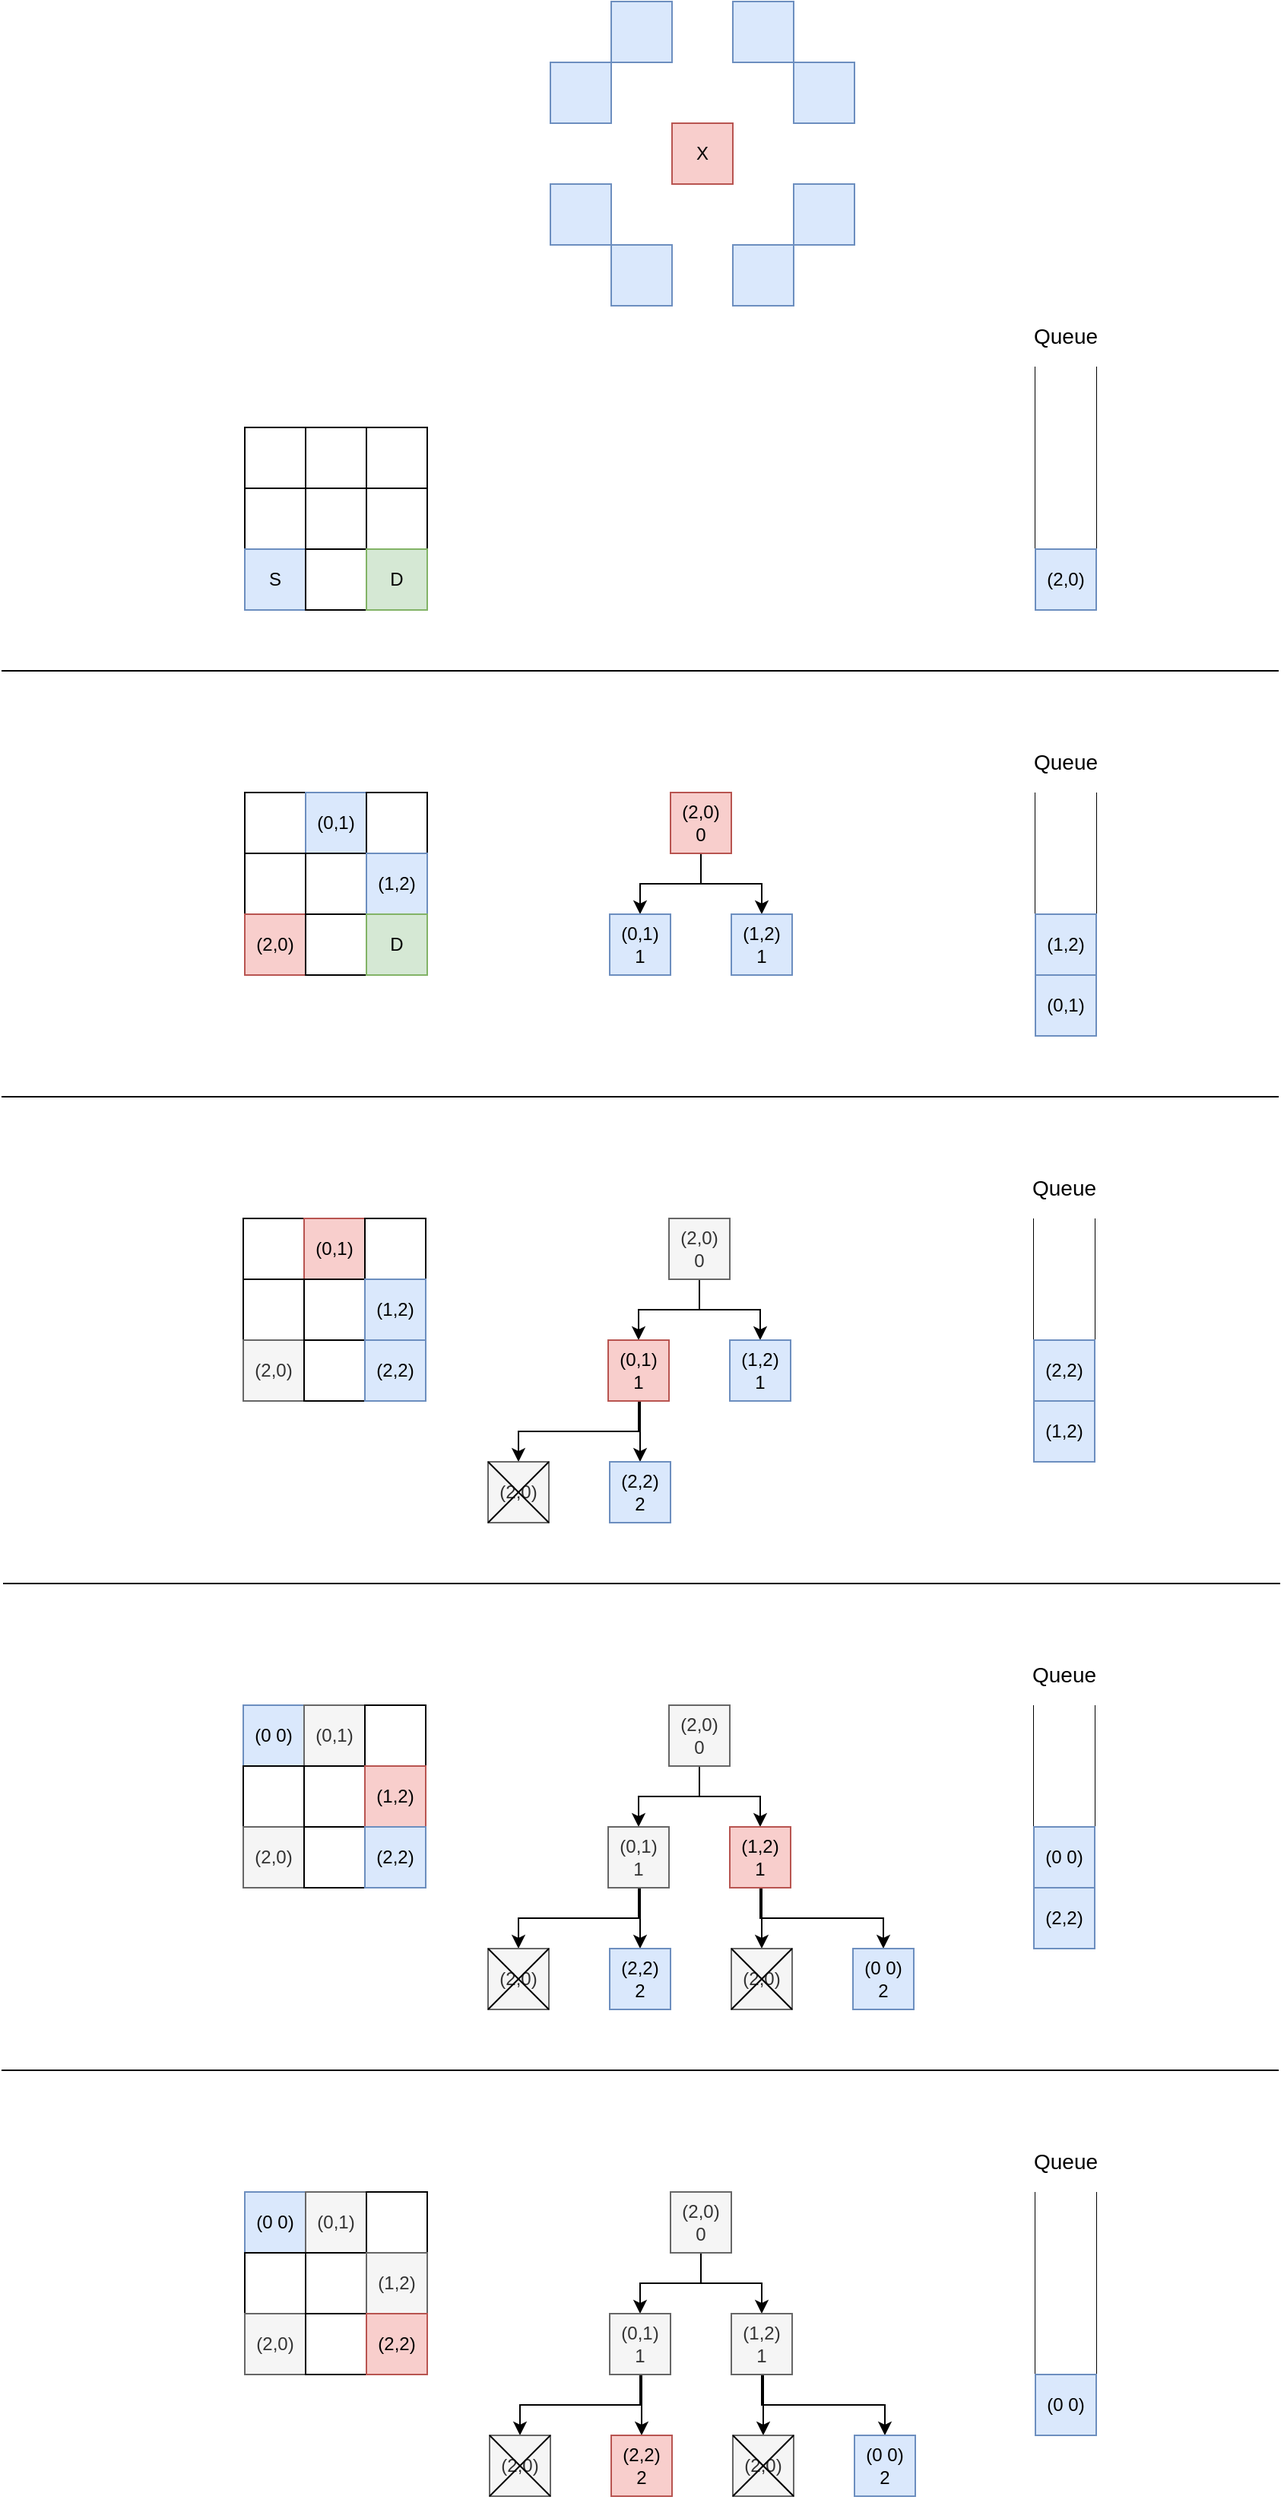 <mxfile version="14.8.2" type="device"><diagram id="E6b1hNDVfw7nUAlAtlBE" name="Page-1"><mxGraphModel dx="1422" dy="1905" grid="1" gridSize="10" guides="1" tooltips="1" connect="1" arrows="1" fold="1" page="1" pageScale="1" pageWidth="850" pageHeight="1100" math="0" shadow="0"><root><mxCell id="0"/><mxCell id="1" parent="0"/><mxCell id="1axakbGsWaQjfK4aBum8-3" value="" style="endArrow=none;html=1;" parent="1" edge="1"><mxGeometry width="50" height="50" relative="1" as="geometry"><mxPoint x="680" y="440" as="sourcePoint"/><mxPoint x="680" y="280" as="targetPoint"/></mxGeometry></mxCell><mxCell id="1axakbGsWaQjfK4aBum8-4" value="" style="endArrow=none;html=1;" parent="1" edge="1"><mxGeometry width="50" height="50" relative="1" as="geometry"><mxPoint x="720" y="440" as="sourcePoint"/><mxPoint x="720" y="280" as="targetPoint"/></mxGeometry></mxCell><mxCell id="1axakbGsWaQjfK4aBum8-6" value="" style="rounded=0;whiteSpace=wrap;html=1;strokeColor=none;" parent="1" vertex="1"><mxGeometry x="680" y="280" width="40" height="160" as="geometry"/></mxCell><mxCell id="1axakbGsWaQjfK4aBum8-7" value="" style="endArrow=none;html=1;exitX=0;exitY=1;exitDx=0;exitDy=0;entryX=1;entryY=1;entryDx=0;entryDy=0;" parent="1" source="1axakbGsWaQjfK4aBum8-6" target="1axakbGsWaQjfK4aBum8-6" edge="1"><mxGeometry width="50" height="50" relative="1" as="geometry"><mxPoint x="880" y="670" as="sourcePoint"/><mxPoint x="930" y="620" as="targetPoint"/></mxGeometry></mxCell><mxCell id="1axakbGsWaQjfK4aBum8-39" style="edgeStyle=orthogonalEdgeStyle;rounded=0;orthogonalLoop=1;jettySize=auto;html=1;" parent="1" source="1axakbGsWaQjfK4aBum8-8" target="1axakbGsWaQjfK4aBum8-38" edge="1"><mxGeometry relative="1" as="geometry"/></mxCell><mxCell id="1axakbGsWaQjfK4aBum8-48" style="edgeStyle=orthogonalEdgeStyle;rounded=0;orthogonalLoop=1;jettySize=auto;html=1;entryX=0.5;entryY=0;entryDx=0;entryDy=0;" parent="1" source="1axakbGsWaQjfK4aBum8-8" target="1axakbGsWaQjfK4aBum8-47" edge="1"><mxGeometry relative="1" as="geometry"/></mxCell><mxCell id="1axakbGsWaQjfK4aBum8-8" value="(2,0)&lt;br&gt;0" style="rounded=0;whiteSpace=wrap;html=1;fillColor=#f8cecc;strokeColor=#b85450;" parent="1" vertex="1"><mxGeometry x="440" y="280" width="40" height="40" as="geometry"/></mxCell><mxCell id="1axakbGsWaQjfK4aBum8-9" value="" style="rounded=0;whiteSpace=wrap;html=1;" parent="1" vertex="1"><mxGeometry x="160" y="280" width="40" height="40" as="geometry"/></mxCell><mxCell id="1axakbGsWaQjfK4aBum8-10" value="(0,1)" style="rounded=0;whiteSpace=wrap;html=1;fillColor=#dae8fc;strokeColor=#6c8ebf;" parent="1" vertex="1"><mxGeometry x="200" y="280" width="40" height="40" as="geometry"/></mxCell><mxCell id="1axakbGsWaQjfK4aBum8-11" value="" style="rounded=0;whiteSpace=wrap;html=1;" parent="1" vertex="1"><mxGeometry x="240" y="280" width="40" height="40" as="geometry"/></mxCell><mxCell id="1axakbGsWaQjfK4aBum8-13" value="" style="rounded=0;whiteSpace=wrap;html=1;" parent="1" vertex="1"><mxGeometry x="160" y="320" width="40" height="40" as="geometry"/></mxCell><mxCell id="1axakbGsWaQjfK4aBum8-14" value="" style="rounded=0;whiteSpace=wrap;html=1;" parent="1" vertex="1"><mxGeometry x="200" y="320" width="40" height="40" as="geometry"/></mxCell><mxCell id="1axakbGsWaQjfK4aBum8-15" value="(1,2)" style="rounded=0;whiteSpace=wrap;html=1;fillColor=#dae8fc;strokeColor=#6c8ebf;" parent="1" vertex="1"><mxGeometry x="240" y="320" width="40" height="40" as="geometry"/></mxCell><mxCell id="1axakbGsWaQjfK4aBum8-16" value="(2,0)" style="rounded=0;whiteSpace=wrap;html=1;fillColor=#f8cecc;strokeColor=#b85450;" parent="1" vertex="1"><mxGeometry x="160" y="360" width="40" height="40" as="geometry"/></mxCell><mxCell id="1axakbGsWaQjfK4aBum8-17" value="" style="rounded=0;whiteSpace=wrap;html=1;" parent="1" vertex="1"><mxGeometry x="200" y="360" width="40" height="40" as="geometry"/></mxCell><mxCell id="1axakbGsWaQjfK4aBum8-18" value="D" style="rounded=0;whiteSpace=wrap;html=1;fillColor=#d5e8d4;strokeColor=#82b366;" parent="1" vertex="1"><mxGeometry x="240" y="360" width="40" height="40" as="geometry"/></mxCell><mxCell id="1axakbGsWaQjfK4aBum8-19" value="X" style="rounded=0;whiteSpace=wrap;html=1;fillColor=#f8cecc;strokeColor=#b85450;" parent="1" vertex="1"><mxGeometry x="441" y="-160" width="40" height="40" as="geometry"/></mxCell><mxCell id="1axakbGsWaQjfK4aBum8-20" value="" style="rounded=0;whiteSpace=wrap;html=1;fillColor=#dae8fc;strokeColor=#6c8ebf;" parent="1" vertex="1"><mxGeometry x="361" y="-200" width="40" height="40" as="geometry"/></mxCell><mxCell id="1axakbGsWaQjfK4aBum8-21" value="" style="rounded=0;whiteSpace=wrap;html=1;fillColor=#dae8fc;strokeColor=#6c8ebf;" parent="1" vertex="1"><mxGeometry x="521" y="-200" width="40" height="40" as="geometry"/></mxCell><mxCell id="1axakbGsWaQjfK4aBum8-22" value="" style="rounded=0;whiteSpace=wrap;html=1;fillColor=#dae8fc;strokeColor=#6c8ebf;" parent="1" vertex="1"><mxGeometry x="401" y="-240" width="40" height="40" as="geometry"/></mxCell><mxCell id="1axakbGsWaQjfK4aBum8-23" value="" style="rounded=0;whiteSpace=wrap;html=1;fillColor=#dae8fc;strokeColor=#6c8ebf;" parent="1" vertex="1"><mxGeometry x="481" y="-240" width="40" height="40" as="geometry"/></mxCell><mxCell id="1axakbGsWaQjfK4aBum8-24" value="" style="rounded=0;whiteSpace=wrap;html=1;fillColor=#dae8fc;strokeColor=#6c8ebf;" parent="1" vertex="1"><mxGeometry x="481" y="-80" width="40" height="40" as="geometry"/></mxCell><mxCell id="1axakbGsWaQjfK4aBum8-25" value="" style="rounded=0;whiteSpace=wrap;html=1;fillColor=#dae8fc;strokeColor=#6c8ebf;" parent="1" vertex="1"><mxGeometry x="521" y="-120" width="40" height="40" as="geometry"/></mxCell><mxCell id="1axakbGsWaQjfK4aBum8-26" value="" style="rounded=0;whiteSpace=wrap;html=1;fillColor=#dae8fc;strokeColor=#6c8ebf;" parent="1" vertex="1"><mxGeometry x="361" y="-120" width="40" height="40" as="geometry"/></mxCell><mxCell id="1axakbGsWaQjfK4aBum8-27" value="" style="rounded=0;whiteSpace=wrap;html=1;fillColor=#dae8fc;strokeColor=#6c8ebf;" parent="1" vertex="1"><mxGeometry x="401" y="-80" width="40" height="40" as="geometry"/></mxCell><mxCell id="1axakbGsWaQjfK4aBum8-28" value="" style="rounded=0;whiteSpace=wrap;html=1;" parent="1" vertex="1"><mxGeometry x="160" y="40" width="40" height="40" as="geometry"/></mxCell><mxCell id="1axakbGsWaQjfK4aBum8-29" value="" style="rounded=0;whiteSpace=wrap;html=1;" parent="1" vertex="1"><mxGeometry x="200" y="40" width="40" height="40" as="geometry"/></mxCell><mxCell id="1axakbGsWaQjfK4aBum8-30" value="" style="rounded=0;whiteSpace=wrap;html=1;" parent="1" vertex="1"><mxGeometry x="240" y="40" width="40" height="40" as="geometry"/></mxCell><mxCell id="1axakbGsWaQjfK4aBum8-31" value="" style="rounded=0;whiteSpace=wrap;html=1;" parent="1" vertex="1"><mxGeometry x="160" y="80" width="40" height="40" as="geometry"/></mxCell><mxCell id="1axakbGsWaQjfK4aBum8-32" value="" style="rounded=0;whiteSpace=wrap;html=1;" parent="1" vertex="1"><mxGeometry x="200" y="80" width="40" height="40" as="geometry"/></mxCell><mxCell id="1axakbGsWaQjfK4aBum8-33" value="" style="rounded=0;whiteSpace=wrap;html=1;" parent="1" vertex="1"><mxGeometry x="240" y="80" width="40" height="40" as="geometry"/></mxCell><mxCell id="1axakbGsWaQjfK4aBum8-34" value="S" style="rounded=0;whiteSpace=wrap;html=1;fillColor=#dae8fc;strokeColor=#6c8ebf;" parent="1" vertex="1"><mxGeometry x="160" y="120" width="40" height="40" as="geometry"/></mxCell><mxCell id="1axakbGsWaQjfK4aBum8-35" value="" style="rounded=0;whiteSpace=wrap;html=1;" parent="1" vertex="1"><mxGeometry x="200" y="120" width="40" height="40" as="geometry"/></mxCell><mxCell id="1axakbGsWaQjfK4aBum8-36" value="D" style="rounded=0;whiteSpace=wrap;html=1;fillColor=#d5e8d4;strokeColor=#82b366;" parent="1" vertex="1"><mxGeometry x="240" y="120" width="40" height="40" as="geometry"/></mxCell><mxCell id="1axakbGsWaQjfK4aBum8-38" value="(0,1)&lt;br&gt;1" style="rounded=0;whiteSpace=wrap;html=1;fillColor=#dae8fc;strokeColor=#6c8ebf;" parent="1" vertex="1"><mxGeometry x="400" y="360" width="40" height="40" as="geometry"/></mxCell><mxCell id="1axakbGsWaQjfK4aBum8-41" value="" style="endArrow=none;html=1;" parent="1" edge="1"><mxGeometry width="50" height="50" relative="1" as="geometry"><mxPoint x="680" y="160" as="sourcePoint"/><mxPoint x="680" as="targetPoint"/></mxGeometry></mxCell><mxCell id="1axakbGsWaQjfK4aBum8-42" value="" style="endArrow=none;html=1;" parent="1" edge="1"><mxGeometry width="50" height="50" relative="1" as="geometry"><mxPoint x="720" y="160" as="sourcePoint"/><mxPoint x="720" as="targetPoint"/></mxGeometry></mxCell><mxCell id="1axakbGsWaQjfK4aBum8-43" value="" style="rounded=0;whiteSpace=wrap;html=1;strokeColor=none;" parent="1" vertex="1"><mxGeometry x="680" width="40" height="160" as="geometry"/></mxCell><mxCell id="1axakbGsWaQjfK4aBum8-44" value="" style="endArrow=none;html=1;exitX=0;exitY=1;exitDx=0;exitDy=0;entryX=1;entryY=1;entryDx=0;entryDy=0;" parent="1" source="1axakbGsWaQjfK4aBum8-43" target="1axakbGsWaQjfK4aBum8-43" edge="1"><mxGeometry width="50" height="50" relative="1" as="geometry"><mxPoint x="880" y="390" as="sourcePoint"/><mxPoint x="930" y="340" as="targetPoint"/></mxGeometry></mxCell><mxCell id="1axakbGsWaQjfK4aBum8-45" value="(2,0)" style="rounded=0;whiteSpace=wrap;html=1;fillColor=#dae8fc;strokeColor=#6c8ebf;" parent="1" vertex="1"><mxGeometry x="680" y="120" width="40" height="40" as="geometry"/></mxCell><mxCell id="1axakbGsWaQjfK4aBum8-46" value="(0,1)" style="rounded=0;whiteSpace=wrap;html=1;fillColor=#dae8fc;strokeColor=#6c8ebf;" parent="1" vertex="1"><mxGeometry x="680" y="400" width="40" height="40" as="geometry"/></mxCell><mxCell id="1axakbGsWaQjfK4aBum8-47" value="(1,2)&lt;br&gt;1" style="rounded=0;whiteSpace=wrap;html=1;fillColor=#dae8fc;strokeColor=#6c8ebf;" parent="1" vertex="1"><mxGeometry x="480" y="360" width="40" height="40" as="geometry"/></mxCell><mxCell id="1axakbGsWaQjfK4aBum8-52" value="Queue" style="text;html=1;strokeColor=none;fillColor=none;align=center;verticalAlign=middle;whiteSpace=wrap;rounded=0;fontSize=14;" parent="1" vertex="1"><mxGeometry x="680" y="-30" width="40" height="20" as="geometry"/></mxCell><mxCell id="1axakbGsWaQjfK4aBum8-53" value="Queue" style="text;html=1;strokeColor=none;fillColor=none;align=center;verticalAlign=middle;whiteSpace=wrap;rounded=0;fontSize=14;" parent="1" vertex="1"><mxGeometry x="680" y="250" width="40" height="20" as="geometry"/></mxCell><mxCell id="1axakbGsWaQjfK4aBum8-59" value="(1,2)" style="rounded=0;whiteSpace=wrap;html=1;fillColor=#dae8fc;strokeColor=#6c8ebf;" parent="1" vertex="1"><mxGeometry x="680" y="360" width="40" height="40" as="geometry"/></mxCell><mxCell id="1axakbGsWaQjfK4aBum8-60" value="" style="endArrow=none;html=1;" parent="1" edge="1"><mxGeometry width="50" height="50" relative="1" as="geometry"><mxPoint x="679" y="720" as="sourcePoint"/><mxPoint x="679" y="560" as="targetPoint"/></mxGeometry></mxCell><mxCell id="1axakbGsWaQjfK4aBum8-61" value="" style="endArrow=none;html=1;" parent="1" edge="1"><mxGeometry width="50" height="50" relative="1" as="geometry"><mxPoint x="719" y="720" as="sourcePoint"/><mxPoint x="719" y="560" as="targetPoint"/></mxGeometry></mxCell><mxCell id="1axakbGsWaQjfK4aBum8-62" value="" style="rounded=0;whiteSpace=wrap;html=1;strokeColor=none;" parent="1" vertex="1"><mxGeometry x="679" y="560" width="40" height="160" as="geometry"/></mxCell><mxCell id="1axakbGsWaQjfK4aBum8-63" value="" style="endArrow=none;html=1;exitX=0;exitY=1;exitDx=0;exitDy=0;entryX=1;entryY=1;entryDx=0;entryDy=0;" parent="1" source="1axakbGsWaQjfK4aBum8-62" target="1axakbGsWaQjfK4aBum8-62" edge="1"><mxGeometry width="50" height="50" relative="1" as="geometry"><mxPoint x="879" y="950" as="sourcePoint"/><mxPoint x="929" y="900" as="targetPoint"/></mxGeometry></mxCell><mxCell id="1axakbGsWaQjfK4aBum8-64" style="edgeStyle=orthogonalEdgeStyle;rounded=0;orthogonalLoop=1;jettySize=auto;html=1;" parent="1" source="1axakbGsWaQjfK4aBum8-66" target="1axakbGsWaQjfK4aBum8-76" edge="1"><mxGeometry relative="1" as="geometry"/></mxCell><mxCell id="1axakbGsWaQjfK4aBum8-65" style="edgeStyle=orthogonalEdgeStyle;rounded=0;orthogonalLoop=1;jettySize=auto;html=1;entryX=0.5;entryY=0;entryDx=0;entryDy=0;" parent="1" source="1axakbGsWaQjfK4aBum8-66" target="1axakbGsWaQjfK4aBum8-78" edge="1"><mxGeometry relative="1" as="geometry"/></mxCell><mxCell id="1axakbGsWaQjfK4aBum8-66" value="(2,0)&lt;br&gt;0" style="rounded=0;whiteSpace=wrap;html=1;fillColor=#f5f5f5;strokeColor=#666666;fontColor=#333333;" parent="1" vertex="1"><mxGeometry x="439" y="560" width="40" height="40" as="geometry"/></mxCell><mxCell id="1axakbGsWaQjfK4aBum8-67" value="" style="rounded=0;whiteSpace=wrap;html=1;" parent="1" vertex="1"><mxGeometry x="159" y="560" width="40" height="40" as="geometry"/></mxCell><mxCell id="1axakbGsWaQjfK4aBum8-68" value="(0,1)" style="rounded=0;whiteSpace=wrap;html=1;fillColor=#f8cecc;strokeColor=#b85450;" parent="1" vertex="1"><mxGeometry x="199" y="560" width="40" height="40" as="geometry"/></mxCell><mxCell id="1axakbGsWaQjfK4aBum8-69" value="" style="rounded=0;whiteSpace=wrap;html=1;" parent="1" vertex="1"><mxGeometry x="239" y="560" width="40" height="40" as="geometry"/></mxCell><mxCell id="1axakbGsWaQjfK4aBum8-70" value="" style="rounded=0;whiteSpace=wrap;html=1;" parent="1" vertex="1"><mxGeometry x="159" y="600" width="40" height="40" as="geometry"/></mxCell><mxCell id="1axakbGsWaQjfK4aBum8-71" value="" style="rounded=0;whiteSpace=wrap;html=1;" parent="1" vertex="1"><mxGeometry x="199" y="600" width="40" height="40" as="geometry"/></mxCell><mxCell id="1axakbGsWaQjfK4aBum8-72" value="(1,2)" style="rounded=0;whiteSpace=wrap;html=1;fillColor=#dae8fc;strokeColor=#6c8ebf;" parent="1" vertex="1"><mxGeometry x="239" y="600" width="40" height="40" as="geometry"/></mxCell><mxCell id="1axakbGsWaQjfK4aBum8-73" value="(2,0)" style="rounded=0;whiteSpace=wrap;html=1;fillColor=#f5f5f5;strokeColor=#666666;fontColor=#333333;" parent="1" vertex="1"><mxGeometry x="159" y="640" width="40" height="40" as="geometry"/></mxCell><mxCell id="1axakbGsWaQjfK4aBum8-74" value="" style="rounded=0;whiteSpace=wrap;html=1;" parent="1" vertex="1"><mxGeometry x="199" y="640" width="40" height="40" as="geometry"/></mxCell><mxCell id="1axakbGsWaQjfK4aBum8-75" value="(2,2)" style="rounded=0;whiteSpace=wrap;html=1;fillColor=#dae8fc;strokeColor=#6c8ebf;" parent="1" vertex="1"><mxGeometry x="239" y="640" width="40" height="40" as="geometry"/></mxCell><mxCell id="1axakbGsWaQjfK4aBum8-88" value="" style="edgeStyle=orthogonalEdgeStyle;rounded=0;orthogonalLoop=1;jettySize=auto;html=1;fontSize=14;" parent="1" source="1axakbGsWaQjfK4aBum8-76" target="1axakbGsWaQjfK4aBum8-85" edge="1"><mxGeometry relative="1" as="geometry"><Array as="points"><mxPoint x="420" y="690"/><mxPoint x="420" y="690"/></Array></mxGeometry></mxCell><mxCell id="1axakbGsWaQjfK4aBum8-91" style="edgeStyle=orthogonalEdgeStyle;rounded=0;orthogonalLoop=1;jettySize=auto;html=1;entryX=0.5;entryY=0;entryDx=0;entryDy=0;fontSize=14;" parent="1" source="1axakbGsWaQjfK4aBum8-76" target="1axakbGsWaQjfK4aBum8-90" edge="1"><mxGeometry relative="1" as="geometry"><Array as="points"><mxPoint x="419" y="700"/><mxPoint x="340" y="700"/></Array></mxGeometry></mxCell><mxCell id="1axakbGsWaQjfK4aBum8-76" value="(0,1)&lt;br&gt;1" style="rounded=0;whiteSpace=wrap;html=1;fillColor=#f8cecc;strokeColor=#b85450;" parent="1" vertex="1"><mxGeometry x="399" y="640" width="40" height="40" as="geometry"/></mxCell><mxCell id="1axakbGsWaQjfK4aBum8-78" value="(1,2)&lt;br&gt;1" style="rounded=0;whiteSpace=wrap;html=1;fillColor=#dae8fc;strokeColor=#6c8ebf;" parent="1" vertex="1"><mxGeometry x="479" y="640" width="40" height="40" as="geometry"/></mxCell><mxCell id="1axakbGsWaQjfK4aBum8-79" value="Queue" style="text;html=1;strokeColor=none;fillColor=none;align=center;verticalAlign=middle;whiteSpace=wrap;rounded=0;fontSize=14;" parent="1" vertex="1"><mxGeometry x="679" y="530" width="40" height="20" as="geometry"/></mxCell><mxCell id="1axakbGsWaQjfK4aBum8-80" value="(1,2)" style="rounded=0;whiteSpace=wrap;html=1;fillColor=#dae8fc;strokeColor=#6c8ebf;" parent="1" vertex="1"><mxGeometry x="679" y="680" width="40" height="40" as="geometry"/></mxCell><mxCell id="1axakbGsWaQjfK4aBum8-85" value="(2,2)&lt;br&gt;2" style="rounded=0;whiteSpace=wrap;html=1;fillColor=#dae8fc;strokeColor=#6c8ebf;" parent="1" vertex="1"><mxGeometry x="400" y="720" width="40" height="40" as="geometry"/></mxCell><mxCell id="1axakbGsWaQjfK4aBum8-89" value="(2,2)" style="rounded=0;whiteSpace=wrap;html=1;fillColor=#dae8fc;strokeColor=#6c8ebf;" parent="1" vertex="1"><mxGeometry x="679" y="640" width="40" height="40" as="geometry"/></mxCell><mxCell id="1axakbGsWaQjfK4aBum8-90" value="(2,0)" style="rounded=0;whiteSpace=wrap;html=1;fillColor=#f5f5f5;strokeColor=#666666;fontColor=#333333;" parent="1" vertex="1"><mxGeometry x="320" y="720" width="40" height="40" as="geometry"/></mxCell><mxCell id="1axakbGsWaQjfK4aBum8-92" value="" style="endArrow=none;html=1;fontSize=14;entryX=1;entryY=1;entryDx=0;entryDy=0;exitX=0;exitY=0;exitDx=0;exitDy=0;" parent="1" source="1axakbGsWaQjfK4aBum8-90" target="1axakbGsWaQjfK4aBum8-90" edge="1"><mxGeometry width="50" height="50" relative="1" as="geometry"><mxPoint x="200" y="610" as="sourcePoint"/><mxPoint x="250" y="560" as="targetPoint"/></mxGeometry></mxCell><mxCell id="1axakbGsWaQjfK4aBum8-93" value="" style="endArrow=none;html=1;fontSize=14;entryX=1;entryY=0;entryDx=0;entryDy=0;exitX=0;exitY=1;exitDx=0;exitDy=0;" parent="1" source="1axakbGsWaQjfK4aBum8-90" target="1axakbGsWaQjfK4aBum8-90" edge="1"><mxGeometry width="50" height="50" relative="1" as="geometry"><mxPoint x="200" y="610" as="sourcePoint"/><mxPoint x="250" y="560" as="targetPoint"/></mxGeometry></mxCell><mxCell id="1axakbGsWaQjfK4aBum8-94" value="" style="endArrow=none;html=1;" parent="1" edge="1"><mxGeometry width="50" height="50" relative="1" as="geometry"><mxPoint x="679" y="1040" as="sourcePoint"/><mxPoint x="679" y="880" as="targetPoint"/></mxGeometry></mxCell><mxCell id="1axakbGsWaQjfK4aBum8-95" value="" style="endArrow=none;html=1;" parent="1" edge="1"><mxGeometry width="50" height="50" relative="1" as="geometry"><mxPoint x="719" y="1040" as="sourcePoint"/><mxPoint x="719" y="880" as="targetPoint"/></mxGeometry></mxCell><mxCell id="1axakbGsWaQjfK4aBum8-96" value="" style="rounded=0;whiteSpace=wrap;html=1;strokeColor=none;" parent="1" vertex="1"><mxGeometry x="679" y="880" width="40" height="160" as="geometry"/></mxCell><mxCell id="1axakbGsWaQjfK4aBum8-97" value="" style="endArrow=none;html=1;exitX=0;exitY=1;exitDx=0;exitDy=0;entryX=1;entryY=1;entryDx=0;entryDy=0;" parent="1" source="1axakbGsWaQjfK4aBum8-96" target="1axakbGsWaQjfK4aBum8-96" edge="1"><mxGeometry width="50" height="50" relative="1" as="geometry"><mxPoint x="879" y="1270" as="sourcePoint"/><mxPoint x="929" y="1220" as="targetPoint"/></mxGeometry></mxCell><mxCell id="1axakbGsWaQjfK4aBum8-98" style="edgeStyle=orthogonalEdgeStyle;rounded=0;orthogonalLoop=1;jettySize=auto;html=1;" parent="1" source="1axakbGsWaQjfK4aBum8-100" target="1axakbGsWaQjfK4aBum8-112" edge="1"><mxGeometry relative="1" as="geometry"/></mxCell><mxCell id="1axakbGsWaQjfK4aBum8-99" style="edgeStyle=orthogonalEdgeStyle;rounded=0;orthogonalLoop=1;jettySize=auto;html=1;entryX=0.5;entryY=0;entryDx=0;entryDy=0;" parent="1" source="1axakbGsWaQjfK4aBum8-100" target="1axakbGsWaQjfK4aBum8-113" edge="1"><mxGeometry relative="1" as="geometry"/></mxCell><mxCell id="1axakbGsWaQjfK4aBum8-100" value="(2,0)&lt;br&gt;0" style="rounded=0;whiteSpace=wrap;html=1;fillColor=#f5f5f5;strokeColor=#666666;fontColor=#333333;" parent="1" vertex="1"><mxGeometry x="439" y="880" width="40" height="40" as="geometry"/></mxCell><mxCell id="1axakbGsWaQjfK4aBum8-101" value="(0 0)" style="rounded=0;whiteSpace=wrap;html=1;fillColor=#dae8fc;strokeColor=#6c8ebf;" parent="1" vertex="1"><mxGeometry x="159" y="880" width="40" height="40" as="geometry"/></mxCell><mxCell id="1axakbGsWaQjfK4aBum8-102" value="(0,1)" style="rounded=0;whiteSpace=wrap;html=1;fillColor=#f5f5f5;strokeColor=#666666;fontColor=#333333;" parent="1" vertex="1"><mxGeometry x="199" y="880" width="40" height="40" as="geometry"/></mxCell><mxCell id="1axakbGsWaQjfK4aBum8-103" value="" style="rounded=0;whiteSpace=wrap;html=1;" parent="1" vertex="1"><mxGeometry x="239" y="880" width="40" height="40" as="geometry"/></mxCell><mxCell id="1axakbGsWaQjfK4aBum8-104" value="" style="rounded=0;whiteSpace=wrap;html=1;" parent="1" vertex="1"><mxGeometry x="159" y="920" width="40" height="40" as="geometry"/></mxCell><mxCell id="1axakbGsWaQjfK4aBum8-105" value="" style="rounded=0;whiteSpace=wrap;html=1;" parent="1" vertex="1"><mxGeometry x="199" y="920" width="40" height="40" as="geometry"/></mxCell><mxCell id="1axakbGsWaQjfK4aBum8-106" value="(1,2)" style="rounded=0;whiteSpace=wrap;html=1;fillColor=#f8cecc;strokeColor=#b85450;" parent="1" vertex="1"><mxGeometry x="239" y="920" width="40" height="40" as="geometry"/></mxCell><mxCell id="1axakbGsWaQjfK4aBum8-107" value="(2,0)" style="rounded=0;whiteSpace=wrap;html=1;fillColor=#f5f5f5;strokeColor=#666666;fontColor=#333333;" parent="1" vertex="1"><mxGeometry x="159" y="960" width="40" height="40" as="geometry"/></mxCell><mxCell id="1axakbGsWaQjfK4aBum8-108" value="" style="rounded=0;whiteSpace=wrap;html=1;" parent="1" vertex="1"><mxGeometry x="199" y="960" width="40" height="40" as="geometry"/></mxCell><mxCell id="1axakbGsWaQjfK4aBum8-109" value="(2,2)" style="rounded=0;whiteSpace=wrap;html=1;fillColor=#dae8fc;strokeColor=#6c8ebf;" parent="1" vertex="1"><mxGeometry x="239" y="960" width="40" height="40" as="geometry"/></mxCell><mxCell id="1axakbGsWaQjfK4aBum8-110" value="" style="edgeStyle=orthogonalEdgeStyle;rounded=0;orthogonalLoop=1;jettySize=auto;html=1;fontSize=14;" parent="1" source="1axakbGsWaQjfK4aBum8-112" target="1axakbGsWaQjfK4aBum8-116" edge="1"><mxGeometry relative="1" as="geometry"><Array as="points"><mxPoint x="420" y="1010"/><mxPoint x="420" y="1010"/></Array></mxGeometry></mxCell><mxCell id="1axakbGsWaQjfK4aBum8-111" style="edgeStyle=orthogonalEdgeStyle;rounded=0;orthogonalLoop=1;jettySize=auto;html=1;entryX=0.5;entryY=0;entryDx=0;entryDy=0;fontSize=14;" parent="1" source="1axakbGsWaQjfK4aBum8-112" target="1axakbGsWaQjfK4aBum8-118" edge="1"><mxGeometry relative="1" as="geometry"><Array as="points"><mxPoint x="419" y="1020"/><mxPoint x="340" y="1020"/></Array></mxGeometry></mxCell><mxCell id="1axakbGsWaQjfK4aBum8-112" value="(0,1)&lt;br&gt;1" style="rounded=0;whiteSpace=wrap;html=1;fillColor=#f5f5f5;strokeColor=#666666;fontColor=#333333;" parent="1" vertex="1"><mxGeometry x="399" y="960" width="40" height="40" as="geometry"/></mxCell><mxCell id="1axakbGsWaQjfK4aBum8-125" value="" style="edgeStyle=orthogonalEdgeStyle;rounded=0;orthogonalLoop=1;jettySize=auto;html=1;fontSize=14;" parent="1" source="1axakbGsWaQjfK4aBum8-113" target="1axakbGsWaQjfK4aBum8-122" edge="1"><mxGeometry relative="1" as="geometry"><Array as="points"><mxPoint x="500" y="1010"/><mxPoint x="500" y="1010"/></Array></mxGeometry></mxCell><mxCell id="1axakbGsWaQjfK4aBum8-127" style="edgeStyle=orthogonalEdgeStyle;rounded=0;orthogonalLoop=1;jettySize=auto;html=1;entryX=0.5;entryY=0;entryDx=0;entryDy=0;fontSize=14;" parent="1" source="1axakbGsWaQjfK4aBum8-113" target="1axakbGsWaQjfK4aBum8-126" edge="1"><mxGeometry relative="1" as="geometry"><Array as="points"><mxPoint x="499" y="1020"/><mxPoint x="580" y="1020"/></Array></mxGeometry></mxCell><mxCell id="1axakbGsWaQjfK4aBum8-113" value="(1,2)&lt;br&gt;1" style="rounded=0;whiteSpace=wrap;html=1;fillColor=#f8cecc;strokeColor=#b85450;" parent="1" vertex="1"><mxGeometry x="479" y="960" width="40" height="40" as="geometry"/></mxCell><mxCell id="1axakbGsWaQjfK4aBum8-114" value="Queue" style="text;html=1;strokeColor=none;fillColor=none;align=center;verticalAlign=middle;whiteSpace=wrap;rounded=0;fontSize=14;" parent="1" vertex="1"><mxGeometry x="679" y="850" width="40" height="20" as="geometry"/></mxCell><mxCell id="1axakbGsWaQjfK4aBum8-116" value="(2,2)&lt;br&gt;2" style="rounded=0;whiteSpace=wrap;html=1;fillColor=#dae8fc;strokeColor=#6c8ebf;" parent="1" vertex="1"><mxGeometry x="400" y="1040" width="40" height="40" as="geometry"/></mxCell><mxCell id="1axakbGsWaQjfK4aBum8-117" value="(2,2)" style="rounded=0;whiteSpace=wrap;html=1;fillColor=#dae8fc;strokeColor=#6c8ebf;" parent="1" vertex="1"><mxGeometry x="679" y="1000" width="40" height="40" as="geometry"/></mxCell><mxCell id="1axakbGsWaQjfK4aBum8-118" value="(2,0)" style="rounded=0;whiteSpace=wrap;html=1;fillColor=#f5f5f5;strokeColor=#666666;fontColor=#333333;" parent="1" vertex="1"><mxGeometry x="320" y="1040" width="40" height="40" as="geometry"/></mxCell><mxCell id="1axakbGsWaQjfK4aBum8-119" value="" style="endArrow=none;html=1;fontSize=14;entryX=1;entryY=1;entryDx=0;entryDy=0;exitX=0;exitY=0;exitDx=0;exitDy=0;" parent="1" source="1axakbGsWaQjfK4aBum8-118" target="1axakbGsWaQjfK4aBum8-118" edge="1"><mxGeometry width="50" height="50" relative="1" as="geometry"><mxPoint x="200" y="930" as="sourcePoint"/><mxPoint x="250" y="880" as="targetPoint"/></mxGeometry></mxCell><mxCell id="1axakbGsWaQjfK4aBum8-120" value="" style="endArrow=none;html=1;fontSize=14;entryX=1;entryY=0;entryDx=0;entryDy=0;exitX=0;exitY=1;exitDx=0;exitDy=0;" parent="1" source="1axakbGsWaQjfK4aBum8-118" target="1axakbGsWaQjfK4aBum8-118" edge="1"><mxGeometry width="50" height="50" relative="1" as="geometry"><mxPoint x="200" y="930" as="sourcePoint"/><mxPoint x="250" y="880" as="targetPoint"/></mxGeometry></mxCell><mxCell id="1axakbGsWaQjfK4aBum8-122" value="(2,0)" style="rounded=0;whiteSpace=wrap;html=1;fillColor=#f5f5f5;strokeColor=#666666;fontColor=#333333;" parent="1" vertex="1"><mxGeometry x="480" y="1040" width="40" height="40" as="geometry"/></mxCell><mxCell id="1axakbGsWaQjfK4aBum8-123" value="" style="endArrow=none;html=1;fontSize=14;entryX=1;entryY=1;entryDx=0;entryDy=0;exitX=0;exitY=0;exitDx=0;exitDy=0;" parent="1" source="1axakbGsWaQjfK4aBum8-122" target="1axakbGsWaQjfK4aBum8-122" edge="1"><mxGeometry width="50" height="50" relative="1" as="geometry"><mxPoint x="360" y="930" as="sourcePoint"/><mxPoint x="410" y="880" as="targetPoint"/></mxGeometry></mxCell><mxCell id="1axakbGsWaQjfK4aBum8-124" value="" style="endArrow=none;html=1;fontSize=14;entryX=1;entryY=0;entryDx=0;entryDy=0;exitX=0;exitY=1;exitDx=0;exitDy=0;" parent="1" source="1axakbGsWaQjfK4aBum8-122" target="1axakbGsWaQjfK4aBum8-122" edge="1"><mxGeometry width="50" height="50" relative="1" as="geometry"><mxPoint x="360" y="930" as="sourcePoint"/><mxPoint x="410" y="880" as="targetPoint"/></mxGeometry></mxCell><mxCell id="1axakbGsWaQjfK4aBum8-126" value="(0 0)&lt;br&gt;2" style="rounded=0;whiteSpace=wrap;html=1;fillColor=#dae8fc;strokeColor=#6c8ebf;" parent="1" vertex="1"><mxGeometry x="560" y="1040" width="40" height="40" as="geometry"/></mxCell><mxCell id="1axakbGsWaQjfK4aBum8-128" value="(0 0)" style="rounded=0;whiteSpace=wrap;html=1;fillColor=#dae8fc;strokeColor=#6c8ebf;" parent="1" vertex="1"><mxGeometry x="679" y="960" width="40" height="40" as="geometry"/></mxCell><mxCell id="1axakbGsWaQjfK4aBum8-129" value="" style="endArrow=none;html=1;" parent="1" edge="1"><mxGeometry width="50" height="50" relative="1" as="geometry"><mxPoint x="680" y="1360" as="sourcePoint"/><mxPoint x="680" y="1200" as="targetPoint"/></mxGeometry></mxCell><mxCell id="1axakbGsWaQjfK4aBum8-130" value="" style="endArrow=none;html=1;" parent="1" edge="1"><mxGeometry width="50" height="50" relative="1" as="geometry"><mxPoint x="720" y="1360" as="sourcePoint"/><mxPoint x="720" y="1200" as="targetPoint"/></mxGeometry></mxCell><mxCell id="1axakbGsWaQjfK4aBum8-131" value="" style="rounded=0;whiteSpace=wrap;html=1;strokeColor=none;" parent="1" vertex="1"><mxGeometry x="680" y="1200" width="40" height="160" as="geometry"/></mxCell><mxCell id="1axakbGsWaQjfK4aBum8-132" value="" style="endArrow=none;html=1;exitX=0;exitY=1;exitDx=0;exitDy=0;entryX=1;entryY=1;entryDx=0;entryDy=0;" parent="1" source="1axakbGsWaQjfK4aBum8-131" target="1axakbGsWaQjfK4aBum8-131" edge="1"><mxGeometry width="50" height="50" relative="1" as="geometry"><mxPoint x="880" y="1590" as="sourcePoint"/><mxPoint x="930" y="1540" as="targetPoint"/></mxGeometry></mxCell><mxCell id="1axakbGsWaQjfK4aBum8-133" style="edgeStyle=orthogonalEdgeStyle;rounded=0;orthogonalLoop=1;jettySize=auto;html=1;" parent="1" source="1axakbGsWaQjfK4aBum8-135" target="1axakbGsWaQjfK4aBum8-147" edge="1"><mxGeometry relative="1" as="geometry"/></mxCell><mxCell id="1axakbGsWaQjfK4aBum8-134" style="edgeStyle=orthogonalEdgeStyle;rounded=0;orthogonalLoop=1;jettySize=auto;html=1;entryX=0.5;entryY=0;entryDx=0;entryDy=0;" parent="1" source="1axakbGsWaQjfK4aBum8-135" target="1axakbGsWaQjfK4aBum8-150" edge="1"><mxGeometry relative="1" as="geometry"/></mxCell><mxCell id="1axakbGsWaQjfK4aBum8-135" value="(2,0)&lt;br&gt;0" style="rounded=0;whiteSpace=wrap;html=1;fillColor=#f5f5f5;strokeColor=#666666;fontColor=#333333;" parent="1" vertex="1"><mxGeometry x="440" y="1200" width="40" height="40" as="geometry"/></mxCell><mxCell id="1axakbGsWaQjfK4aBum8-136" value="(0 0)" style="rounded=0;whiteSpace=wrap;html=1;fillColor=#dae8fc;strokeColor=#6c8ebf;" parent="1" vertex="1"><mxGeometry x="160" y="1200" width="40" height="40" as="geometry"/></mxCell><mxCell id="1axakbGsWaQjfK4aBum8-137" value="(0,1)" style="rounded=0;whiteSpace=wrap;html=1;fillColor=#f5f5f5;strokeColor=#666666;fontColor=#333333;" parent="1" vertex="1"><mxGeometry x="200" y="1200" width="40" height="40" as="geometry"/></mxCell><mxCell id="1axakbGsWaQjfK4aBum8-138" value="" style="rounded=0;whiteSpace=wrap;html=1;" parent="1" vertex="1"><mxGeometry x="240" y="1200" width="40" height="40" as="geometry"/></mxCell><mxCell id="1axakbGsWaQjfK4aBum8-139" value="" style="rounded=0;whiteSpace=wrap;html=1;" parent="1" vertex="1"><mxGeometry x="160" y="1240" width="40" height="40" as="geometry"/></mxCell><mxCell id="1axakbGsWaQjfK4aBum8-140" value="" style="rounded=0;whiteSpace=wrap;html=1;" parent="1" vertex="1"><mxGeometry x="200" y="1240" width="40" height="40" as="geometry"/></mxCell><mxCell id="1axakbGsWaQjfK4aBum8-141" value="(1,2)" style="rounded=0;whiteSpace=wrap;html=1;fillColor=#f5f5f5;strokeColor=#666666;fontColor=#333333;" parent="1" vertex="1"><mxGeometry x="240" y="1240" width="40" height="40" as="geometry"/></mxCell><mxCell id="1axakbGsWaQjfK4aBum8-142" value="(2,0)" style="rounded=0;whiteSpace=wrap;html=1;fillColor=#f5f5f5;strokeColor=#666666;fontColor=#333333;" parent="1" vertex="1"><mxGeometry x="160" y="1280" width="40" height="40" as="geometry"/></mxCell><mxCell id="1axakbGsWaQjfK4aBum8-143" value="" style="rounded=0;whiteSpace=wrap;html=1;" parent="1" vertex="1"><mxGeometry x="200" y="1280" width="40" height="40" as="geometry"/></mxCell><mxCell id="1axakbGsWaQjfK4aBum8-144" value="(2,2)" style="rounded=0;whiteSpace=wrap;html=1;fillColor=#f8cecc;strokeColor=#b85450;" parent="1" vertex="1"><mxGeometry x="240" y="1280" width="40" height="40" as="geometry"/></mxCell><mxCell id="1axakbGsWaQjfK4aBum8-145" value="" style="edgeStyle=orthogonalEdgeStyle;rounded=0;orthogonalLoop=1;jettySize=auto;html=1;fontSize=14;" parent="1" source="1axakbGsWaQjfK4aBum8-147" target="1axakbGsWaQjfK4aBum8-152" edge="1"><mxGeometry relative="1" as="geometry"><Array as="points"><mxPoint x="421" y="1330"/><mxPoint x="421" y="1330"/></Array></mxGeometry></mxCell><mxCell id="1axakbGsWaQjfK4aBum8-146" style="edgeStyle=orthogonalEdgeStyle;rounded=0;orthogonalLoop=1;jettySize=auto;html=1;entryX=0.5;entryY=0;entryDx=0;entryDy=0;fontSize=14;" parent="1" source="1axakbGsWaQjfK4aBum8-147" target="1axakbGsWaQjfK4aBum8-154" edge="1"><mxGeometry relative="1" as="geometry"><Array as="points"><mxPoint x="420" y="1340"/><mxPoint x="341" y="1340"/></Array></mxGeometry></mxCell><mxCell id="1axakbGsWaQjfK4aBum8-147" value="(0,1)&lt;br&gt;1" style="rounded=0;whiteSpace=wrap;html=1;fillColor=#f5f5f5;strokeColor=#666666;fontColor=#333333;" parent="1" vertex="1"><mxGeometry x="400" y="1280" width="40" height="40" as="geometry"/></mxCell><mxCell id="1axakbGsWaQjfK4aBum8-148" value="" style="edgeStyle=orthogonalEdgeStyle;rounded=0;orthogonalLoop=1;jettySize=auto;html=1;fontSize=14;" parent="1" source="1axakbGsWaQjfK4aBum8-150" target="1axakbGsWaQjfK4aBum8-157" edge="1"><mxGeometry relative="1" as="geometry"><Array as="points"><mxPoint x="501" y="1330"/><mxPoint x="501" y="1330"/></Array></mxGeometry></mxCell><mxCell id="1axakbGsWaQjfK4aBum8-149" style="edgeStyle=orthogonalEdgeStyle;rounded=0;orthogonalLoop=1;jettySize=auto;html=1;entryX=0.5;entryY=0;entryDx=0;entryDy=0;fontSize=14;" parent="1" source="1axakbGsWaQjfK4aBum8-150" target="1axakbGsWaQjfK4aBum8-160" edge="1"><mxGeometry relative="1" as="geometry"><Array as="points"><mxPoint x="500" y="1340"/><mxPoint x="581" y="1340"/></Array></mxGeometry></mxCell><mxCell id="1axakbGsWaQjfK4aBum8-150" value="(1,2)&lt;br&gt;1" style="rounded=0;whiteSpace=wrap;html=1;fillColor=#f5f5f5;strokeColor=#666666;fontColor=#333333;" parent="1" vertex="1"><mxGeometry x="480" y="1280" width="40" height="40" as="geometry"/></mxCell><mxCell id="1axakbGsWaQjfK4aBum8-151" value="Queue" style="text;html=1;strokeColor=none;fillColor=none;align=center;verticalAlign=middle;whiteSpace=wrap;rounded=0;fontSize=14;" parent="1" vertex="1"><mxGeometry x="680" y="1170" width="40" height="20" as="geometry"/></mxCell><mxCell id="1axakbGsWaQjfK4aBum8-152" value="(2,2)&lt;br&gt;2" style="rounded=0;whiteSpace=wrap;html=1;fillColor=#f8cecc;strokeColor=#b85450;" parent="1" vertex="1"><mxGeometry x="401" y="1360" width="40" height="40" as="geometry"/></mxCell><mxCell id="1axakbGsWaQjfK4aBum8-154" value="(2,0)" style="rounded=0;whiteSpace=wrap;html=1;fillColor=#f5f5f5;strokeColor=#666666;fontColor=#333333;" parent="1" vertex="1"><mxGeometry x="321" y="1360" width="40" height="40" as="geometry"/></mxCell><mxCell id="1axakbGsWaQjfK4aBum8-155" value="" style="endArrow=none;html=1;fontSize=14;entryX=1;entryY=1;entryDx=0;entryDy=0;exitX=0;exitY=0;exitDx=0;exitDy=0;" parent="1" source="1axakbGsWaQjfK4aBum8-154" target="1axakbGsWaQjfK4aBum8-154" edge="1"><mxGeometry width="50" height="50" relative="1" as="geometry"><mxPoint x="201" y="1250" as="sourcePoint"/><mxPoint x="251" y="1200" as="targetPoint"/></mxGeometry></mxCell><mxCell id="1axakbGsWaQjfK4aBum8-156" value="" style="endArrow=none;html=1;fontSize=14;entryX=1;entryY=0;entryDx=0;entryDy=0;exitX=0;exitY=1;exitDx=0;exitDy=0;" parent="1" source="1axakbGsWaQjfK4aBum8-154" target="1axakbGsWaQjfK4aBum8-154" edge="1"><mxGeometry width="50" height="50" relative="1" as="geometry"><mxPoint x="201" y="1250" as="sourcePoint"/><mxPoint x="251" y="1200" as="targetPoint"/></mxGeometry></mxCell><mxCell id="1axakbGsWaQjfK4aBum8-157" value="(2,0)" style="rounded=0;whiteSpace=wrap;html=1;fillColor=#f5f5f5;strokeColor=#666666;fontColor=#333333;" parent="1" vertex="1"><mxGeometry x="481" y="1360" width="40" height="40" as="geometry"/></mxCell><mxCell id="1axakbGsWaQjfK4aBum8-158" value="" style="endArrow=none;html=1;fontSize=14;entryX=1;entryY=1;entryDx=0;entryDy=0;exitX=0;exitY=0;exitDx=0;exitDy=0;" parent="1" source="1axakbGsWaQjfK4aBum8-157" target="1axakbGsWaQjfK4aBum8-157" edge="1"><mxGeometry width="50" height="50" relative="1" as="geometry"><mxPoint x="361" y="1250" as="sourcePoint"/><mxPoint x="411" y="1200" as="targetPoint"/></mxGeometry></mxCell><mxCell id="1axakbGsWaQjfK4aBum8-159" value="" style="endArrow=none;html=1;fontSize=14;entryX=1;entryY=0;entryDx=0;entryDy=0;exitX=0;exitY=1;exitDx=0;exitDy=0;" parent="1" source="1axakbGsWaQjfK4aBum8-157" target="1axakbGsWaQjfK4aBum8-157" edge="1"><mxGeometry width="50" height="50" relative="1" as="geometry"><mxPoint x="361" y="1250" as="sourcePoint"/><mxPoint x="411" y="1200" as="targetPoint"/></mxGeometry></mxCell><mxCell id="1axakbGsWaQjfK4aBum8-160" value="(0 0)&lt;br&gt;2" style="rounded=0;whiteSpace=wrap;html=1;fillColor=#dae8fc;strokeColor=#6c8ebf;" parent="1" vertex="1"><mxGeometry x="561" y="1360" width="40" height="40" as="geometry"/></mxCell><mxCell id="1axakbGsWaQjfK4aBum8-161" value="(0 0)" style="rounded=0;whiteSpace=wrap;html=1;fillColor=#dae8fc;strokeColor=#6c8ebf;" parent="1" vertex="1"><mxGeometry x="680" y="1320" width="40" height="40" as="geometry"/></mxCell><mxCell id="1axakbGsWaQjfK4aBum8-162" value="" style="endArrow=none;html=1;fontSize=14;" parent="1" edge="1"><mxGeometry width="50" height="50" relative="1" as="geometry"><mxPoint y="200" as="sourcePoint"/><mxPoint x="840" y="200" as="targetPoint"/></mxGeometry></mxCell><mxCell id="1axakbGsWaQjfK4aBum8-163" value="" style="endArrow=none;html=1;fontSize=14;" parent="1" edge="1"><mxGeometry width="50" height="50" relative="1" as="geometry"><mxPoint y="480" as="sourcePoint"/><mxPoint x="840" y="480" as="targetPoint"/></mxGeometry></mxCell><mxCell id="1axakbGsWaQjfK4aBum8-164" value="" style="endArrow=none;html=1;fontSize=14;" parent="1" edge="1"><mxGeometry width="50" height="50" relative="1" as="geometry"><mxPoint x="1" y="800" as="sourcePoint"/><mxPoint x="841" y="800" as="targetPoint"/></mxGeometry></mxCell><mxCell id="1axakbGsWaQjfK4aBum8-165" value="" style="endArrow=none;html=1;fontSize=14;" parent="1" edge="1"><mxGeometry width="50" height="50" relative="1" as="geometry"><mxPoint y="1120" as="sourcePoint"/><mxPoint x="840" y="1120" as="targetPoint"/></mxGeometry></mxCell></root></mxGraphModel></diagram></mxfile>